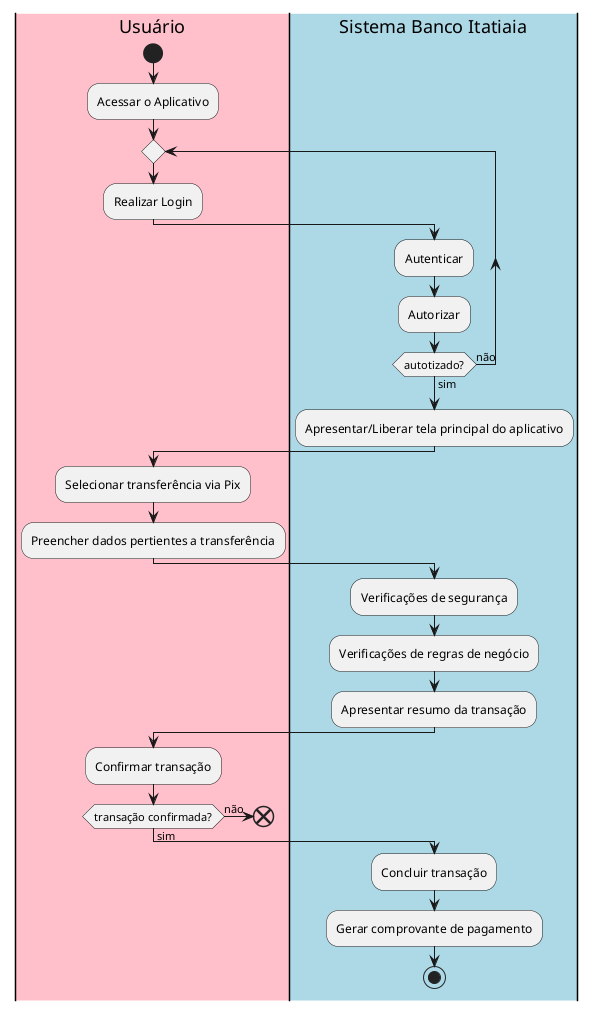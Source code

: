 @startuml

|#pink|Usuário|
start

:Acessar o Aplicativo;

repeat 
:Realizar Login;

|#lightblue|Sistema Banco Itatiaia|

:Autenticar;
:Autorizar;

repeat while (autotizado?) is (não) not (sim)
:Apresentar/Liberar tela principal do aplicativo;

|Usuário|

:Selecionar transferência via Pix;
:Preencher dados pertientes a transferência;

|Sistema Banco Itatiaia|

:Verificações de segurança;
:Verificações de regras de negócio;

:Apresentar resumo da transação;

|Usuário|

:Confirmar transação;

if (transação confirmada?) then (não)
end
else (sim)
|Sistema Banco Itatiaia|
:Concluir transação;
:Gerar comprovante de pagamento;

stop
@enduml
